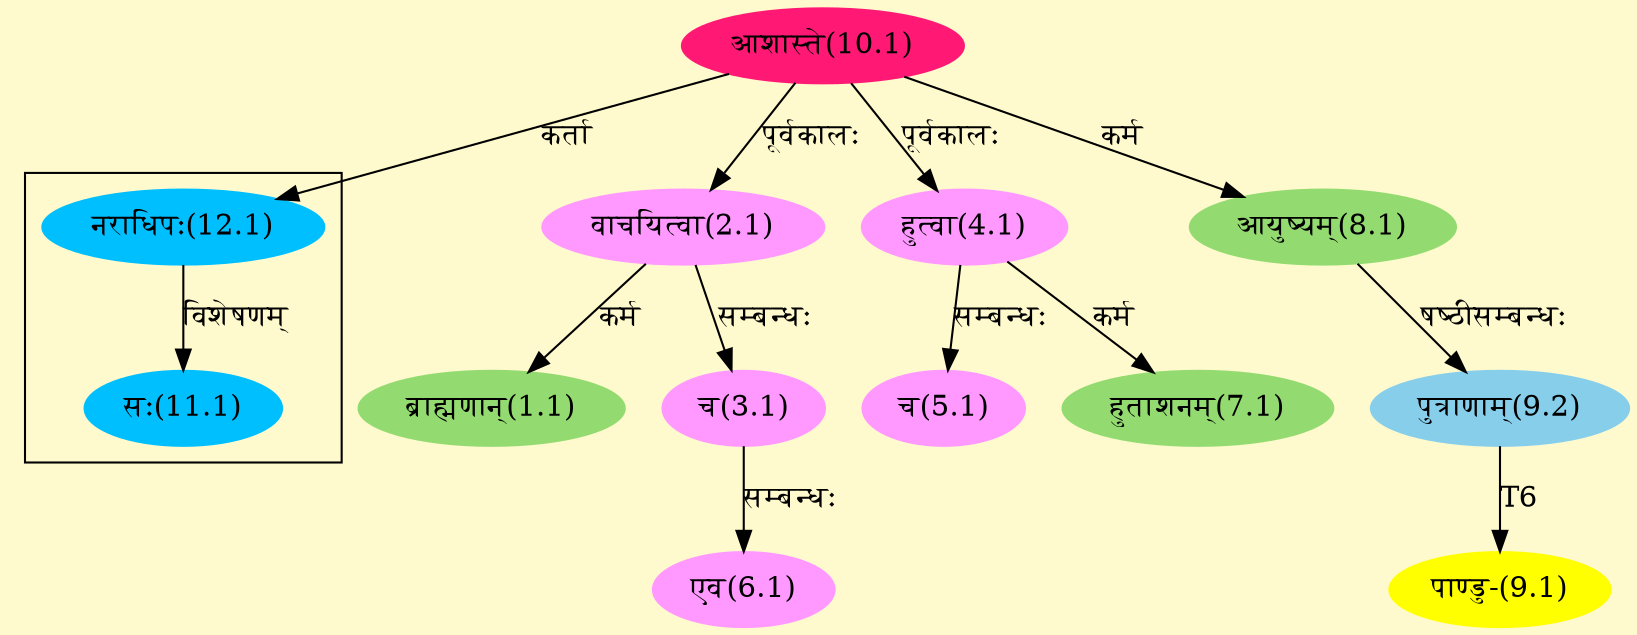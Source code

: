 digraph G{
rankdir=BT;
 compound=true;
 bgcolor="lemonchiffon1";

subgraph cluster_1{
Node11_1 [style=filled, color="#00BFFF" label = "सः(11.1)"]
Node12_1 [style=filled, color="#00BFFF" label = "नराधिपः(12.1)"]

}
Node1_1 [style=filled, color="#93DB70" label = "ब्राह्मणान्(1.1)"]
Node2_1 [style=filled, color="#FF99FF" label = "वाचयित्वा(2.1)"]
Node10_1 [style=filled, color="#FF1975" label = "आशास्ते(10.1)"]
Node3_1 [style=filled, color="#FF99FF" label = "च(3.1)"]
Node4_1 [style=filled, color="#FF99FF" label = "हुत्वा(4.1)"]
Node5_1 [style=filled, color="#FF99FF" label = "च(5.1)"]
Node6_1 [style=filled, color="#FF99FF" label = "एव(6.1)"]
Node7_1 [style=filled, color="#93DB70" label = "हुताशनम्(7.1)"]
Node8_1 [style=filled, color="#93DB70" label = "आयुष्यम्(8.1)"]
Node9_1 [style=filled, color="#FFFF00" label = "पाण्डु-(9.1)"]
Node9_2 [style=filled, color="#87CEEB" label = "पुत्राणाम्(9.2)"]
Node12_1 [style=filled, color="#00BFFF" label = "नराधिपः(12.1)"]
/* Start of Relations section */

Node1_1 -> Node2_1 [  label="कर्म"  dir="back" ]
Node2_1 -> Node10_1 [  label="पूर्वकालः"  dir="back" ]
Node3_1 -> Node2_1 [  label="सम्बन्धः"  dir="back" ]
Node4_1 -> Node10_1 [  label="पूर्वकालः"  dir="back" ]
Node5_1 -> Node4_1 [  label="सम्बन्धः"  dir="back" ]
Node6_1 -> Node3_1 [  label="सम्बन्धः"  dir="back" ]
Node7_1 -> Node4_1 [  label="कर्म"  dir="back" ]
Node8_1 -> Node10_1 [  label="कर्म"  dir="back" ]
Node9_1 -> Node9_2 [  label="T6"  dir="back" ]
Node9_2 -> Node8_1 [  label="षष्ठीसम्बन्धः"  dir="back" ]
Node11_1 -> Node12_1 [  label="विशेषणम्"  dir="back" ]
Node12_1 -> Node10_1 [  label="कर्ता"  dir="back" ]
}
